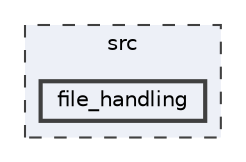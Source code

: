 digraph "src/file_handling"
{
 // LATEX_PDF_SIZE
  bgcolor="transparent";
  edge [fontname=Helvetica,fontsize=10,labelfontname=Helvetica,labelfontsize=10];
  node [fontname=Helvetica,fontsize=10,shape=box,height=0.2,width=0.4];
  compound=true
  subgraph clusterdir_68267d1309a1af8e8297ef4c3efbcdba {
    graph [ bgcolor="#edf0f7", pencolor="grey25", label="src", fontname=Helvetica,fontsize=10 style="filled,dashed", URL="dir_68267d1309a1af8e8297ef4c3efbcdba.html",tooltip=""]
  dir_771badacecff741f28e97328c89b9621 [label="file_handling", fillcolor="#edf0f7", color="grey25", style="filled,bold", URL="dir_771badacecff741f28e97328c89b9621.html",tooltip=""];
  }
}
